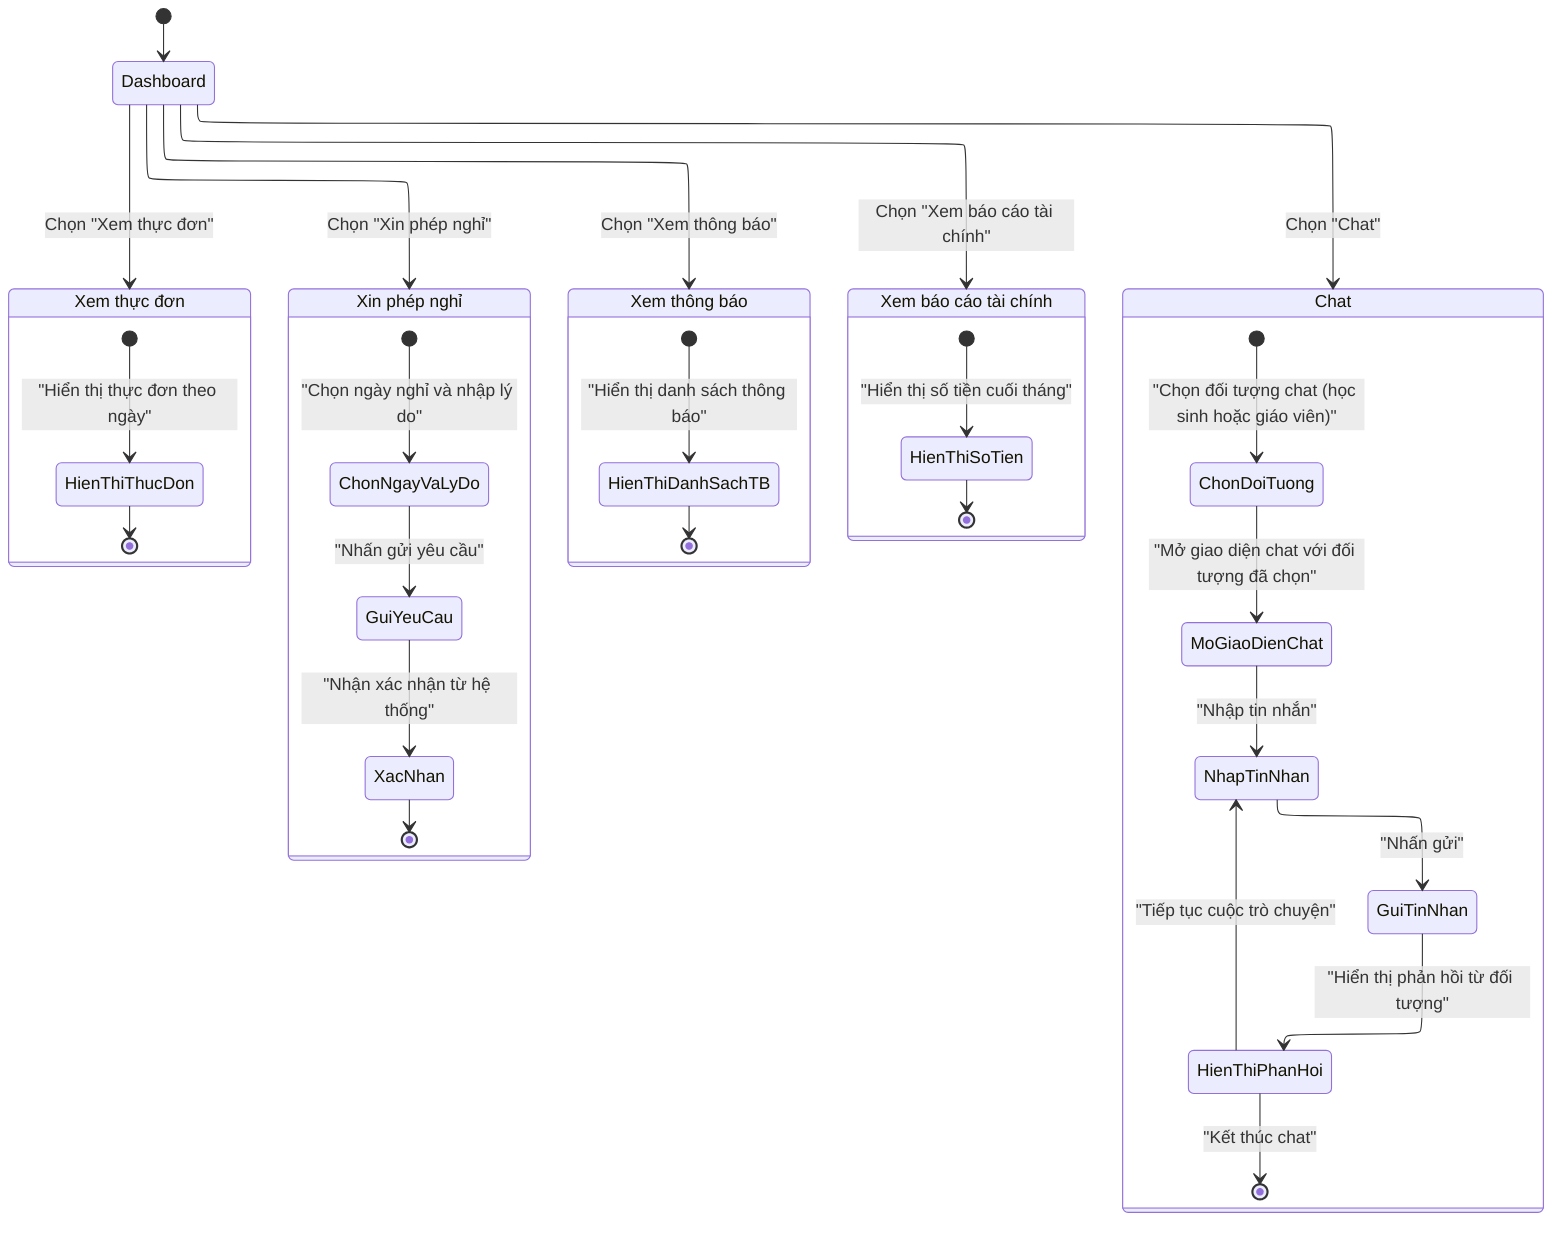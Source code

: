 ---
config:
  layout: elk
  theme: default
---
stateDiagram
  direction TB
  state TX {
    direction TB
    [*] --> HienThiThucDon:"Hiển thị thực đơn theo ngày"
    HienThiThucDon --> [*]
[*]    HienThiThucDon
[*]  }
  state XPN {
    direction TB
    [*] --> ChonNgayVaLyDo:"Chọn ngày nghỉ và nhập lý do"
    ChonNgayVaLyDo --> GuiYeuCau:"Nhấn gửi yêu cầu"
    GuiYeuCau --> XacNhan:"Nhận xác nhận từ hệ thống"
    XacNhan --> [*]
[*]    ChonNgayVaLyDo
    GuiYeuCau
    XacNhan
[*]  }
  state TB {
    direction TB
    [*] --> HienThiDanhSachTB:"Hiển thị danh sách thông báo"
    HienThiDanhSachTB --> [*]
[*]    HienThiDanhSachTB
[*]  }
  state BT {
    direction TB
    [*] --> HienThiSoTien:"Hiển thị số tiền cuối tháng"
    HienThiSoTien --> [*]
[*]    HienThiSoTien
[*]  }
  state Chat {
    direction TB
    [*] --> ChonDoiTuong:"Chọn đối tượng chat (học sinh hoặc giáo viên)"
    ChonDoiTuong --> MoGiaoDienChat:"Mở giao diện chat với đối tượng đã chọn"
    MoGiaoDienChat --> NhapTinNhan:"Nhập tin nhắn"
    NhapTinNhan --> GuiTinNhan:"Nhấn gửi"
    GuiTinNhan --> HienThiPhanHoi:"Hiển thị phản hồi từ đối tượng"
    HienThiPhanHoi --> NhapTinNhan:"Tiếp tục cuộc trò chuyện"
    HienThiPhanHoi --> [*]:"Kết thúc chat"
[*]    ChonDoiTuong
    MoGiaoDienChat
    NhapTinNhan
    GuiTinNhan
    HienThiPhanHoi
[*]  }
  [*] --> Dashboard
  Dashboard --> TX:Chọn "Xem thực đơn"
  Dashboard --> XPN:Chọn "Xin phép nghỉ"
  Dashboard --> TB:Chọn "Xem thông báo"
  Dashboard --> BT:Chọn "Xem báo cáo tài chính"
  Dashboard --> Chat:Chọn "Chat"
  TX:Xem thực đơn
  XPN:Xin phép nghỉ
  TB:Xem thông báo
  BT:Xem báo cáo tài chính